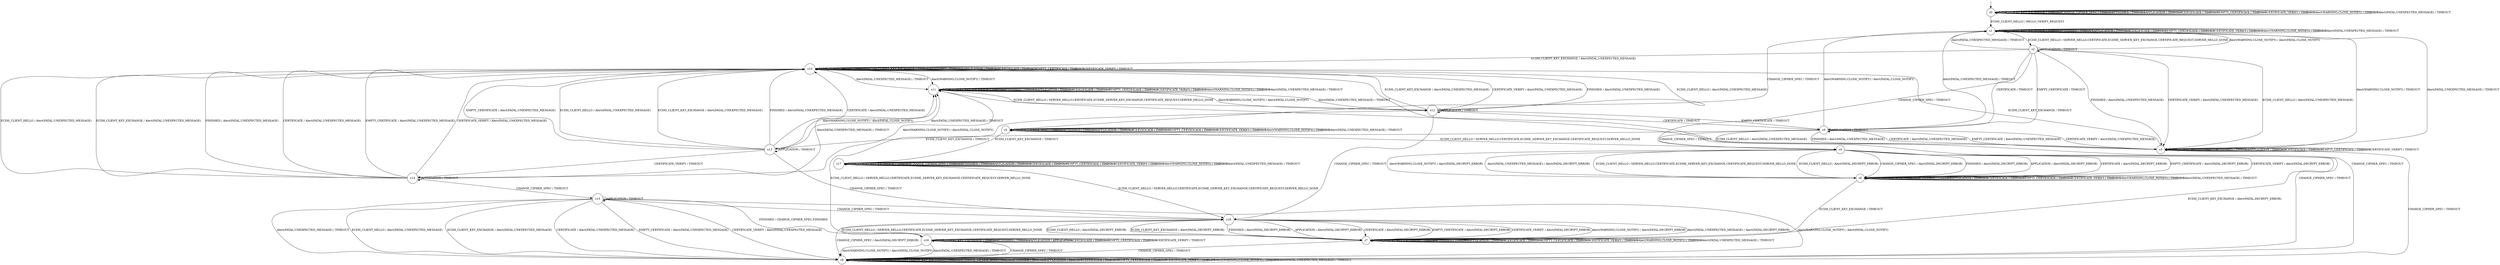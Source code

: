 digraph g {

	s0 [shape="circle" label="s0"];
	s1 [shape="circle" label="s1"];
	s2 [shape="circle" label="s2"];
	s3 [shape="circle" label="s3"];
	s4 [shape="circle" label="s4"];
	s5 [shape="circle" label="s5"];
	s6 [shape="circle" label="s6"];
	s7 [shape="circle" label="s7"];
	s8 [shape="circle" label="s8"];
	s9 [shape="circle" label="s9"];
	s10 [shape="circle" label="s10"];
	s11 [shape="circle" label="s11"];
	s12 [shape="circle" label="s12"];
	s13 [shape="circle" label="s13"];
	s14 [shape="circle" label="s14"];
	s15 [shape="circle" label="s15"];
	s16 [shape="circle" label="s16"];
	s17 [shape="circle" label="s17"];
	s18 [shape="circle" label="s18"];
	s0 -> s1 [label="ECDH_CLIENT_HELLO / HELLO_VERIFY_REQUEST"];
	s0 -> s0 [label="ECDH_CLIENT_KEY_EXCHANGE / TIMEOUT"];
	s0 -> s0 [label="CHANGE_CIPHER_SPEC / TIMEOUT"];
	s0 -> s0 [label="FINISHED / TIMEOUT"];
	s0 -> s0 [label="APPLICATION / TIMEOUT"];
	s0 -> s0 [label="CERTIFICATE / TIMEOUT"];
	s0 -> s0 [label="EMPTY_CERTIFICATE / TIMEOUT"];
	s0 -> s0 [label="CERTIFICATE_VERIFY / TIMEOUT"];
	s0 -> s0 [label="Alert(WARNING,CLOSE_NOTIFY) / TIMEOUT"];
	s0 -> s0 [label="Alert(FATAL,UNEXPECTED_MESSAGE) / TIMEOUT"];
	s1 -> s2 [label="ECDH_CLIENT_HELLO / SERVER_HELLO,CERTIFICATE,ECDHE_SERVER_KEY_EXCHANGE,CERTIFICATE_REQUEST,SERVER_HELLO_DONE"];
	s1 -> s1 [label="ECDH_CLIENT_KEY_EXCHANGE / TIMEOUT"];
	s1 -> s5 [label="CHANGE_CIPHER_SPEC / TIMEOUT"];
	s1 -> s1 [label="FINISHED / TIMEOUT"];
	s1 -> s1 [label="APPLICATION / TIMEOUT"];
	s1 -> s1 [label="CERTIFICATE / TIMEOUT"];
	s1 -> s1 [label="EMPTY_CERTIFICATE / TIMEOUT"];
	s1 -> s1 [label="CERTIFICATE_VERIFY / TIMEOUT"];
	s1 -> s1 [label="Alert(WARNING,CLOSE_NOTIFY) / TIMEOUT"];
	s1 -> s1 [label="Alert(FATAL,UNEXPECTED_MESSAGE) / TIMEOUT"];
	s2 -> s3 [label="ECDH_CLIENT_HELLO / Alert(FATAL,UNEXPECTED_MESSAGE)"];
	s2 -> s10 [label="ECDH_CLIENT_KEY_EXCHANGE / Alert(FATAL,UNEXPECTED_MESSAGE)"];
	s2 -> s4 [label="CHANGE_CIPHER_SPEC / TIMEOUT"];
	s2 -> s3 [label="FINISHED / Alert(FATAL,UNEXPECTED_MESSAGE)"];
	s2 -> s2 [label="APPLICATION / TIMEOUT"];
	s2 -> s9 [label="CERTIFICATE / TIMEOUT"];
	s2 -> s9 [label="EMPTY_CERTIFICATE / TIMEOUT"];
	s2 -> s3 [label="CERTIFICATE_VERIFY / Alert(FATAL,UNEXPECTED_MESSAGE)"];
	s2 -> s1 [label="Alert(WARNING,CLOSE_NOTIFY) / Alert(FATAL,CLOSE_NOTIFY)"];
	s2 -> s1 [label="Alert(FATAL,UNEXPECTED_MESSAGE) / TIMEOUT"];
	s3 -> s3 [label="ECDH_CLIENT_HELLO / TIMEOUT"];
	s3 -> s10 [label="ECDH_CLIENT_KEY_EXCHANGE / TIMEOUT"];
	s3 -> s8 [label="CHANGE_CIPHER_SPEC / TIMEOUT"];
	s3 -> s3 [label="FINISHED / TIMEOUT"];
	s3 -> s3 [label="APPLICATION / TIMEOUT"];
	s3 -> s3 [label="CERTIFICATE / TIMEOUT"];
	s3 -> s3 [label="EMPTY_CERTIFICATE / TIMEOUT"];
	s3 -> s3 [label="CERTIFICATE_VERIFY / TIMEOUT"];
	s3 -> s1 [label="Alert(WARNING,CLOSE_NOTIFY) / TIMEOUT"];
	s3 -> s1 [label="Alert(FATAL,UNEXPECTED_MESSAGE) / TIMEOUT"];
	s4 -> s6 [label="ECDH_CLIENT_HELLO / Alert(FATAL,DECRYPT_ERROR)"];
	s4 -> s7 [label="ECDH_CLIENT_KEY_EXCHANGE / Alert(FATAL,DECRYPT_ERROR)"];
	s4 -> s6 [label="CHANGE_CIPHER_SPEC / Alert(FATAL,DECRYPT_ERROR)"];
	s4 -> s6 [label="FINISHED / Alert(FATAL,DECRYPT_ERROR)"];
	s4 -> s6 [label="APPLICATION / Alert(FATAL,DECRYPT_ERROR)"];
	s4 -> s6 [label="CERTIFICATE / Alert(FATAL,DECRYPT_ERROR)"];
	s4 -> s6 [label="EMPTY_CERTIFICATE / Alert(FATAL,DECRYPT_ERROR)"];
	s4 -> s6 [label="CERTIFICATE_VERIFY / Alert(FATAL,DECRYPT_ERROR)"];
	s4 -> s6 [label="Alert(WARNING,CLOSE_NOTIFY) / Alert(FATAL,DECRYPT_ERROR)"];
	s4 -> s6 [label="Alert(FATAL,UNEXPECTED_MESSAGE) / Alert(FATAL,DECRYPT_ERROR)"];
	s5 -> s4 [label="ECDH_CLIENT_HELLO / SERVER_HELLO,CERTIFICATE,ECDHE_SERVER_KEY_EXCHANGE,CERTIFICATE_REQUEST,SERVER_HELLO_DONE"];
	s5 -> s17 [label="ECDH_CLIENT_KEY_EXCHANGE / TIMEOUT"];
	s5 -> s5 [label="CHANGE_CIPHER_SPEC / TIMEOUT"];
	s5 -> s5 [label="FINISHED / TIMEOUT"];
	s5 -> s5 [label="APPLICATION / TIMEOUT"];
	s5 -> s5 [label="CERTIFICATE / TIMEOUT"];
	s5 -> s5 [label="EMPTY_CERTIFICATE / TIMEOUT"];
	s5 -> s5 [label="CERTIFICATE_VERIFY / TIMEOUT"];
	s5 -> s5 [label="Alert(WARNING,CLOSE_NOTIFY) / TIMEOUT"];
	s5 -> s5 [label="Alert(FATAL,UNEXPECTED_MESSAGE) / TIMEOUT"];
	s6 -> s4 [label="ECDH_CLIENT_HELLO / SERVER_HELLO,CERTIFICATE,ECDHE_SERVER_KEY_EXCHANGE,CERTIFICATE_REQUEST,SERVER_HELLO_DONE"];
	s6 -> s7 [label="ECDH_CLIENT_KEY_EXCHANGE / TIMEOUT"];
	s6 -> s6 [label="CHANGE_CIPHER_SPEC / TIMEOUT"];
	s6 -> s6 [label="FINISHED / TIMEOUT"];
	s6 -> s6 [label="APPLICATION / TIMEOUT"];
	s6 -> s6 [label="CERTIFICATE / TIMEOUT"];
	s6 -> s6 [label="EMPTY_CERTIFICATE / TIMEOUT"];
	s6 -> s6 [label="CERTIFICATE_VERIFY / TIMEOUT"];
	s6 -> s6 [label="Alert(WARNING,CLOSE_NOTIFY) / TIMEOUT"];
	s6 -> s6 [label="Alert(FATAL,UNEXPECTED_MESSAGE) / TIMEOUT"];
	s7 -> s18 [label="ECDH_CLIENT_HELLO / SERVER_HELLO,CERTIFICATE,ECDHE_SERVER_KEY_EXCHANGE,CERTIFICATE_REQUEST,SERVER_HELLO_DONE"];
	s7 -> s7 [label="ECDH_CLIENT_KEY_EXCHANGE / TIMEOUT"];
	s7 -> s8 [label="CHANGE_CIPHER_SPEC / TIMEOUT"];
	s7 -> s7 [label="FINISHED / TIMEOUT"];
	s7 -> s7 [label="APPLICATION / TIMEOUT"];
	s7 -> s7 [label="CERTIFICATE / TIMEOUT"];
	s7 -> s7 [label="EMPTY_CERTIFICATE / TIMEOUT"];
	s7 -> s7 [label="CERTIFICATE_VERIFY / TIMEOUT"];
	s7 -> s7 [label="Alert(WARNING,CLOSE_NOTIFY) / TIMEOUT"];
	s7 -> s7 [label="Alert(FATAL,UNEXPECTED_MESSAGE) / TIMEOUT"];
	s8 -> s8 [label="ECDH_CLIENT_HELLO / TIMEOUT"];
	s8 -> s8 [label="ECDH_CLIENT_KEY_EXCHANGE / TIMEOUT"];
	s8 -> s8 [label="CHANGE_CIPHER_SPEC / TIMEOUT"];
	s8 -> s8 [label="FINISHED / TIMEOUT"];
	s8 -> s8 [label="APPLICATION / TIMEOUT"];
	s8 -> s8 [label="CERTIFICATE / TIMEOUT"];
	s8 -> s8 [label="EMPTY_CERTIFICATE / TIMEOUT"];
	s8 -> s8 [label="CERTIFICATE_VERIFY / TIMEOUT"];
	s8 -> s8 [label="Alert(WARNING,CLOSE_NOTIFY) / TIMEOUT"];
	s8 -> s8 [label="Alert(FATAL,UNEXPECTED_MESSAGE) / TIMEOUT"];
	s9 -> s3 [label="ECDH_CLIENT_HELLO / Alert(FATAL,UNEXPECTED_MESSAGE)"];
	s9 -> s13 [label="ECDH_CLIENT_KEY_EXCHANGE / TIMEOUT"];
	s9 -> s4 [label="CHANGE_CIPHER_SPEC / TIMEOUT"];
	s9 -> s3 [label="FINISHED / Alert(FATAL,UNEXPECTED_MESSAGE)"];
	s9 -> s9 [label="APPLICATION / TIMEOUT"];
	s9 -> s3 [label="CERTIFICATE / Alert(FATAL,UNEXPECTED_MESSAGE)"];
	s9 -> s3 [label="EMPTY_CERTIFICATE / Alert(FATAL,UNEXPECTED_MESSAGE)"];
	s9 -> s3 [label="CERTIFICATE_VERIFY / Alert(FATAL,UNEXPECTED_MESSAGE)"];
	s9 -> s1 [label="Alert(WARNING,CLOSE_NOTIFY) / Alert(FATAL,CLOSE_NOTIFY)"];
	s9 -> s1 [label="Alert(FATAL,UNEXPECTED_MESSAGE) / TIMEOUT"];
	s10 -> s10 [label="ECDH_CLIENT_HELLO / TIMEOUT"];
	s10 -> s10 [label="ECDH_CLIENT_KEY_EXCHANGE / TIMEOUT"];
	s10 -> s8 [label="CHANGE_CIPHER_SPEC / TIMEOUT"];
	s10 -> s10 [label="FINISHED / TIMEOUT"];
	s10 -> s10 [label="APPLICATION / TIMEOUT"];
	s10 -> s10 [label="CERTIFICATE / TIMEOUT"];
	s10 -> s10 [label="EMPTY_CERTIFICATE / TIMEOUT"];
	s10 -> s10 [label="CERTIFICATE_VERIFY / TIMEOUT"];
	s10 -> s11 [label="Alert(WARNING,CLOSE_NOTIFY) / TIMEOUT"];
	s10 -> s11 [label="Alert(FATAL,UNEXPECTED_MESSAGE) / TIMEOUT"];
	s11 -> s12 [label="ECDH_CLIENT_HELLO / SERVER_HELLO,CERTIFICATE,ECDHE_SERVER_KEY_EXCHANGE,CERTIFICATE_REQUEST,SERVER_HELLO_DONE"];
	s11 -> s11 [label="ECDH_CLIENT_KEY_EXCHANGE / TIMEOUT"];
	s11 -> s8 [label="CHANGE_CIPHER_SPEC / TIMEOUT"];
	s11 -> s11 [label="FINISHED / TIMEOUT"];
	s11 -> s11 [label="APPLICATION / TIMEOUT"];
	s11 -> s11 [label="CERTIFICATE / TIMEOUT"];
	s11 -> s11 [label="EMPTY_CERTIFICATE / TIMEOUT"];
	s11 -> s11 [label="CERTIFICATE_VERIFY / TIMEOUT"];
	s11 -> s11 [label="Alert(WARNING,CLOSE_NOTIFY) / TIMEOUT"];
	s11 -> s11 [label="Alert(FATAL,UNEXPECTED_MESSAGE) / TIMEOUT"];
	s12 -> s10 [label="ECDH_CLIENT_HELLO / Alert(FATAL,UNEXPECTED_MESSAGE)"];
	s12 -> s10 [label="ECDH_CLIENT_KEY_EXCHANGE / Alert(FATAL,UNEXPECTED_MESSAGE)"];
	s12 -> s18 [label="CHANGE_CIPHER_SPEC / TIMEOUT"];
	s12 -> s10 [label="FINISHED / Alert(FATAL,UNEXPECTED_MESSAGE)"];
	s12 -> s12 [label="APPLICATION / TIMEOUT"];
	s12 -> s9 [label="CERTIFICATE / TIMEOUT"];
	s12 -> s9 [label="EMPTY_CERTIFICATE / TIMEOUT"];
	s12 -> s10 [label="CERTIFICATE_VERIFY / Alert(FATAL,UNEXPECTED_MESSAGE)"];
	s12 -> s11 [label="Alert(WARNING,CLOSE_NOTIFY) / Alert(FATAL,CLOSE_NOTIFY)"];
	s12 -> s11 [label="Alert(FATAL,UNEXPECTED_MESSAGE) / TIMEOUT"];
	s13 -> s10 [label="ECDH_CLIENT_HELLO / Alert(FATAL,UNEXPECTED_MESSAGE)"];
	s13 -> s10 [label="ECDH_CLIENT_KEY_EXCHANGE / Alert(FATAL,UNEXPECTED_MESSAGE)"];
	s13 -> s18 [label="CHANGE_CIPHER_SPEC / TIMEOUT"];
	s13 -> s10 [label="FINISHED / Alert(FATAL,UNEXPECTED_MESSAGE)"];
	s13 -> s13 [label="APPLICATION / TIMEOUT"];
	s13 -> s10 [label="CERTIFICATE / Alert(FATAL,UNEXPECTED_MESSAGE)"];
	s13 -> s10 [label="EMPTY_CERTIFICATE / Alert(FATAL,UNEXPECTED_MESSAGE)"];
	s13 -> s14 [label="CERTIFICATE_VERIFY / TIMEOUT"];
	s13 -> s11 [label="Alert(WARNING,CLOSE_NOTIFY) / Alert(FATAL,CLOSE_NOTIFY)"];
	s13 -> s11 [label="Alert(FATAL,UNEXPECTED_MESSAGE) / TIMEOUT"];
	s14 -> s10 [label="ECDH_CLIENT_HELLO / Alert(FATAL,UNEXPECTED_MESSAGE)"];
	s14 -> s10 [label="ECDH_CLIENT_KEY_EXCHANGE / Alert(FATAL,UNEXPECTED_MESSAGE)"];
	s14 -> s15 [label="CHANGE_CIPHER_SPEC / TIMEOUT"];
	s14 -> s10 [label="FINISHED / Alert(FATAL,UNEXPECTED_MESSAGE)"];
	s14 -> s14 [label="APPLICATION / TIMEOUT"];
	s14 -> s10 [label="CERTIFICATE / Alert(FATAL,UNEXPECTED_MESSAGE)"];
	s14 -> s10 [label="EMPTY_CERTIFICATE / Alert(FATAL,UNEXPECTED_MESSAGE)"];
	s14 -> s10 [label="CERTIFICATE_VERIFY / Alert(FATAL,UNEXPECTED_MESSAGE)"];
	s14 -> s11 [label="Alert(WARNING,CLOSE_NOTIFY) / Alert(FATAL,CLOSE_NOTIFY)"];
	s14 -> s11 [label="Alert(FATAL,UNEXPECTED_MESSAGE) / TIMEOUT"];
	s15 -> s8 [label="ECDH_CLIENT_HELLO / Alert(FATAL,UNEXPECTED_MESSAGE)"];
	s15 -> s8 [label="ECDH_CLIENT_KEY_EXCHANGE / Alert(FATAL,UNEXPECTED_MESSAGE)"];
	s15 -> s18 [label="CHANGE_CIPHER_SPEC / TIMEOUT"];
	s15 -> s16 [label="FINISHED / CHANGE_CIPHER_SPEC,FINISHED"];
	s15 -> s15 [label="APPLICATION / TIMEOUT"];
	s15 -> s8 [label="CERTIFICATE / Alert(FATAL,UNEXPECTED_MESSAGE)"];
	s15 -> s8 [label="EMPTY_CERTIFICATE / Alert(FATAL,UNEXPECTED_MESSAGE)"];
	s15 -> s8 [label="CERTIFICATE_VERIFY / Alert(FATAL,UNEXPECTED_MESSAGE)"];
	s15 -> s8 [label="Alert(WARNING,CLOSE_NOTIFY) / Alert(FATAL,CLOSE_NOTIFY)"];
	s15 -> s8 [label="Alert(FATAL,UNEXPECTED_MESSAGE) / TIMEOUT"];
	s16 -> s12 [label="ECDH_CLIENT_HELLO / SERVER_HELLO,CERTIFICATE,ECDHE_SERVER_KEY_EXCHANGE,CERTIFICATE_REQUEST,SERVER_HELLO_DONE"];
	s16 -> s16 [label="ECDH_CLIENT_KEY_EXCHANGE / TIMEOUT"];
	s16 -> s8 [label="CHANGE_CIPHER_SPEC / TIMEOUT"];
	s16 -> s16 [label="FINISHED / TIMEOUT"];
	s16 -> s16 [label="APPLICATION / APPLICATION"];
	s16 -> s16 [label="CERTIFICATE / TIMEOUT"];
	s16 -> s16 [label="EMPTY_CERTIFICATE / TIMEOUT"];
	s16 -> s16 [label="CERTIFICATE_VERIFY / TIMEOUT"];
	s16 -> s8 [label="Alert(WARNING,CLOSE_NOTIFY) / Alert(FATAL,CLOSE_NOTIFY)"];
	s16 -> s8 [label="Alert(FATAL,UNEXPECTED_MESSAGE) / TIMEOUT"];
	s17 -> s18 [label="ECDH_CLIENT_HELLO / SERVER_HELLO,CERTIFICATE,ECDHE_SERVER_KEY_EXCHANGE,CERTIFICATE_REQUEST,SERVER_HELLO_DONE"];
	s17 -> s17 [label="ECDH_CLIENT_KEY_EXCHANGE / TIMEOUT"];
	s17 -> s17 [label="CHANGE_CIPHER_SPEC / TIMEOUT"];
	s17 -> s17 [label="FINISHED / TIMEOUT"];
	s17 -> s17 [label="APPLICATION / TIMEOUT"];
	s17 -> s17 [label="CERTIFICATE / TIMEOUT"];
	s17 -> s17 [label="EMPTY_CERTIFICATE / TIMEOUT"];
	s17 -> s17 [label="CERTIFICATE_VERIFY / TIMEOUT"];
	s17 -> s17 [label="Alert(WARNING,CLOSE_NOTIFY) / TIMEOUT"];
	s17 -> s17 [label="Alert(FATAL,UNEXPECTED_MESSAGE) / TIMEOUT"];
	s18 -> s7 [label="ECDH_CLIENT_HELLO / Alert(FATAL,DECRYPT_ERROR)"];
	s18 -> s7 [label="ECDH_CLIENT_KEY_EXCHANGE / Alert(FATAL,DECRYPT_ERROR)"];
	s18 -> s8 [label="CHANGE_CIPHER_SPEC / Alert(FATAL,DECRYPT_ERROR)"];
	s18 -> s7 [label="FINISHED / Alert(FATAL,DECRYPT_ERROR)"];
	s18 -> s7 [label="APPLICATION / Alert(FATAL,DECRYPT_ERROR)"];
	s18 -> s7 [label="CERTIFICATE / Alert(FATAL,DECRYPT_ERROR)"];
	s18 -> s7 [label="EMPTY_CERTIFICATE / Alert(FATAL,DECRYPT_ERROR)"];
	s18 -> s7 [label="CERTIFICATE_VERIFY / Alert(FATAL,DECRYPT_ERROR)"];
	s18 -> s7 [label="Alert(WARNING,CLOSE_NOTIFY) / Alert(FATAL,DECRYPT_ERROR)"];
	s18 -> s7 [label="Alert(FATAL,UNEXPECTED_MESSAGE) / Alert(FATAL,DECRYPT_ERROR)"];

__start0 [label="" shape="none" width="0" height="0"];
__start0 -> s0;

}
